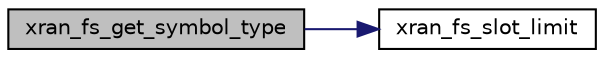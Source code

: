 digraph "xran_fs_get_symbol_type"
{
 // LATEX_PDF_SIZE
  edge [fontname="Helvetica",fontsize="10",labelfontname="Helvetica",labelfontsize="10"];
  node [fontname="Helvetica",fontsize="10",shape=record];
  rankdir="LR";
  Node1 [label="xran_fs_get_symbol_type",height=0.2,width=0.4,color="black", fillcolor="grey75", style="filled", fontcolor="black",tooltip=" "];
  Node1 -> Node2 [color="midnightblue",fontsize="10",style="solid",fontname="Helvetica"];
  Node2 [label="xran_fs_slot_limit",height=0.2,width=0.4,color="black", fillcolor="white", style="filled",URL="$xran__frame__struct_8c.html#ac81b5cb02d886c3eb9e7f006ea1f62f4",tooltip=" "];
}
